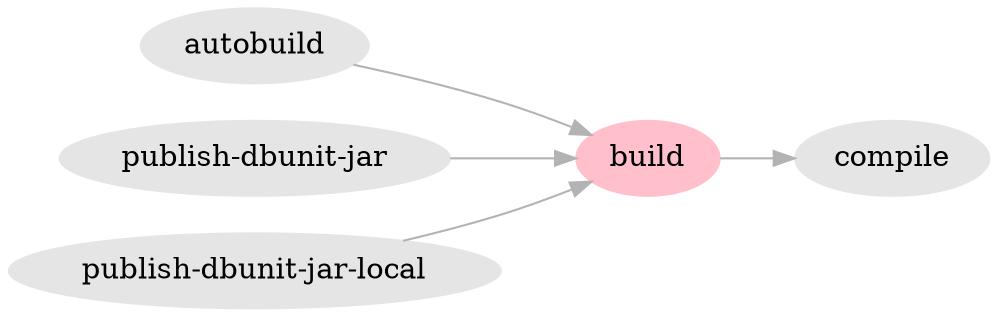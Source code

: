 digraph "G" {
    graph ["rankdir"="LR",];
    node ["URL"="javascript:alert('\T');","color"="grey90","style"="filled",];
    edge ["color"="gray70",];
    "build" ["color"="pink",];
    "build" -> "compile";
    "autobuild";
    "autobuild" -> "build";
    "compile";
    "publish-dbunit-jar";
    "publish-dbunit-jar" -> "build";
    "publish-dbunit-jar-local";
    "publish-dbunit-jar-local" -> "build";
}
